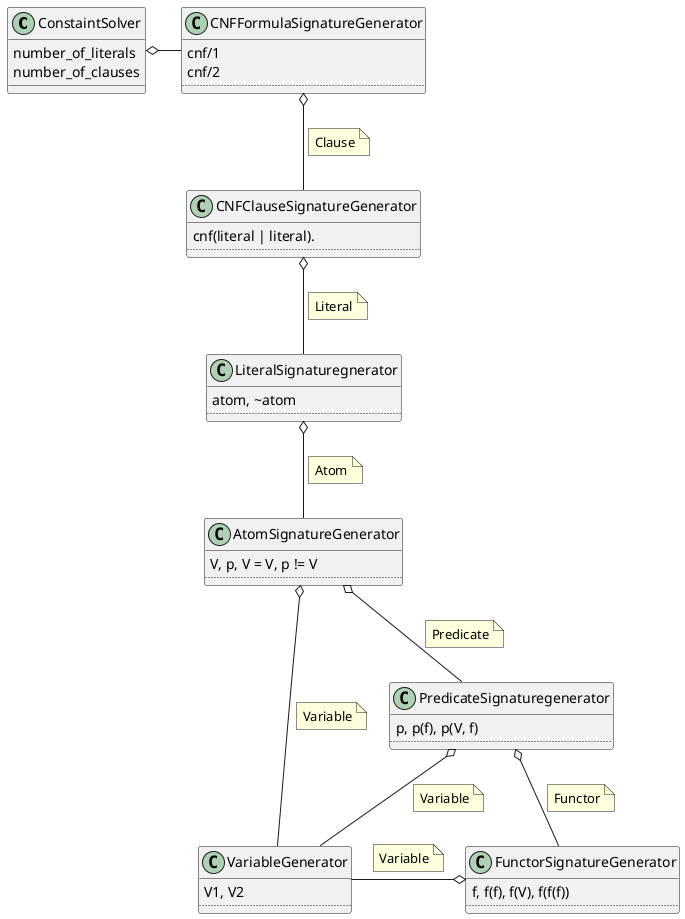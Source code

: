 @startuml


ConstaintSolver o- CNFFormulaSignatureGenerator
CNFFormulaSignatureGenerator o-- CNFClauseSignatureGenerator
note on link: Clause 
CNFClauseSignatureGenerator o-- LiteralSignaturegnerator
note on link: Literal 
LiteralSignaturegnerator o-- AtomSignatureGenerator
note on link: Atom 
AtomSignatureGenerator o-- PredicateSignaturegenerator
note on link: Predicate 
AtomSignatureGenerator o-- VariableGenerator
note on link: Variable
PredicateSignaturegenerator o-- VariableGenerator
note on link: Variable
PredicateSignaturegenerator o-- FunctorSignatureGenerator
note on link: Functor
VariableGenerator -o FunctorSignatureGenerator 
note on link: Variable

class ConstaintSolver {
  number_of_literals
  number_of_clauses
}

class CNFFormulaSignatureGenerator {
	cnf/1
	cnf/2
	..
}

class CNFClauseSignatureGenerator {
	cnf(literal | literal).
	..
}

class LiteralSignaturegnerator {
	atom, ~atom
	..
}

class AtomSignatureGenerator {
	V, p, V = V, p != V
	..
}

class PredicateSignaturegenerator {
	p, p(f), p(V, f)
	..
}

class FunctorSignatureGenerator {
	f, f(f), f(V), f(f(f))
	..
}

class VariableGenerator {
	V1, V2
	..
}
@enduml
